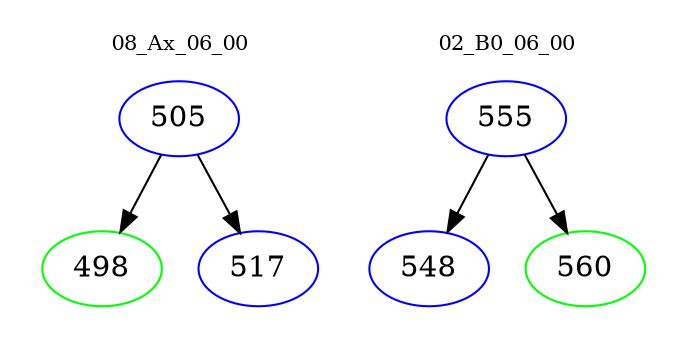 digraph{
subgraph cluster_0 {
color = white
label = "08_Ax_06_00";
fontsize=10;
T0_505 [label="505", color="blue"]
T0_505 -> T0_498 [color="black"]
T0_498 [label="498", color="green"]
T0_505 -> T0_517 [color="black"]
T0_517 [label="517", color="blue"]
}
subgraph cluster_1 {
color = white
label = "02_B0_06_00";
fontsize=10;
T1_555 [label="555", color="blue"]
T1_555 -> T1_548 [color="black"]
T1_548 [label="548", color="blue"]
T1_555 -> T1_560 [color="black"]
T1_560 [label="560", color="green"]
}
}
